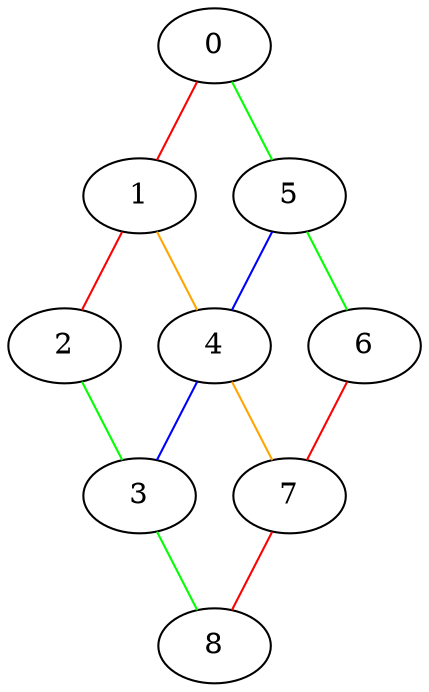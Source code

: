 graph coloured {
  0 -- 1 [color="red"]
  1 -- 2 [color="red"]
  5 -- 4 [color="blue"]
  4 -- 3 [color="blue"]
  6 -- 7 [color="red"]
  7 -- 8 [color="red"]
  0 -- 5 [color="green"]
  5 -- 6 [color="green"]
  1 -- 4 [color="orange"]
  4 -- 7 [color="orange"]
  2 -- 3 [color="green"]
  3 -- 8 [color="green"]

}
